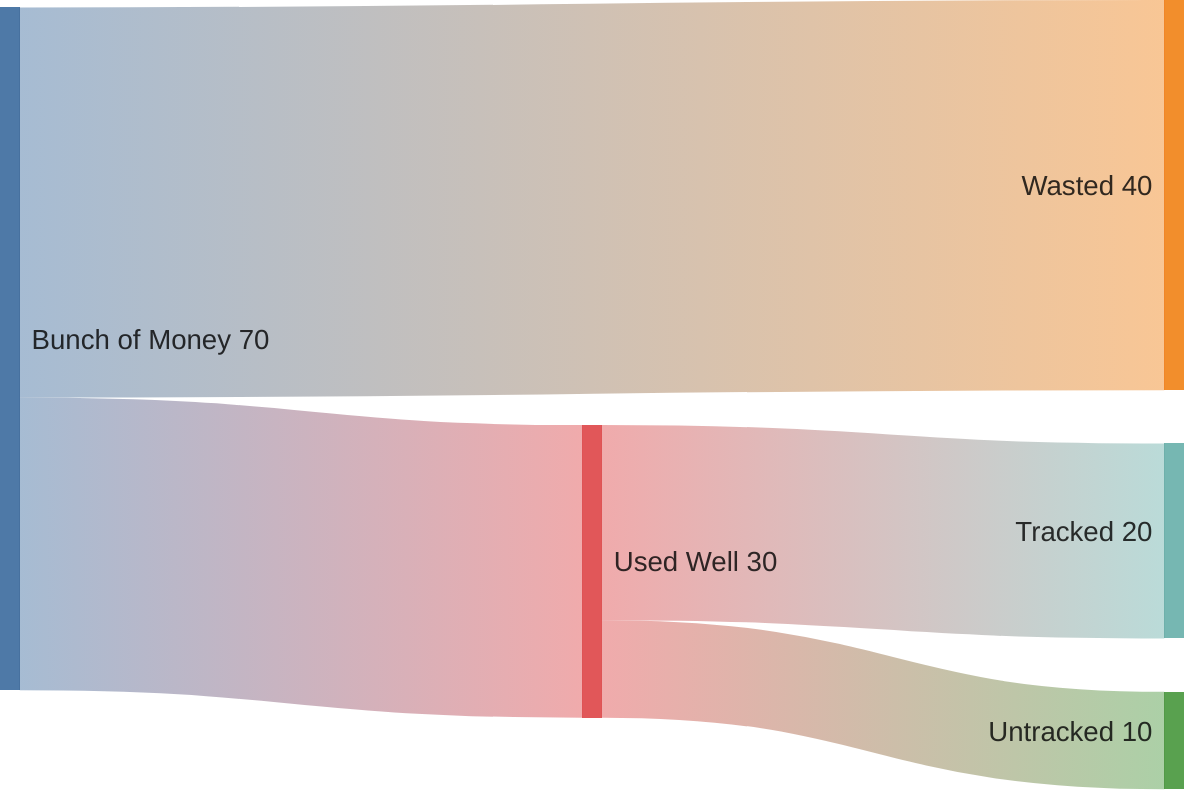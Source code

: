 sankey-beta

Bunch of Money, Wasted, 40

Bunch of Money, Used Well, 30
Used Well, Tracked, 20
Used Well, Untracked, 10